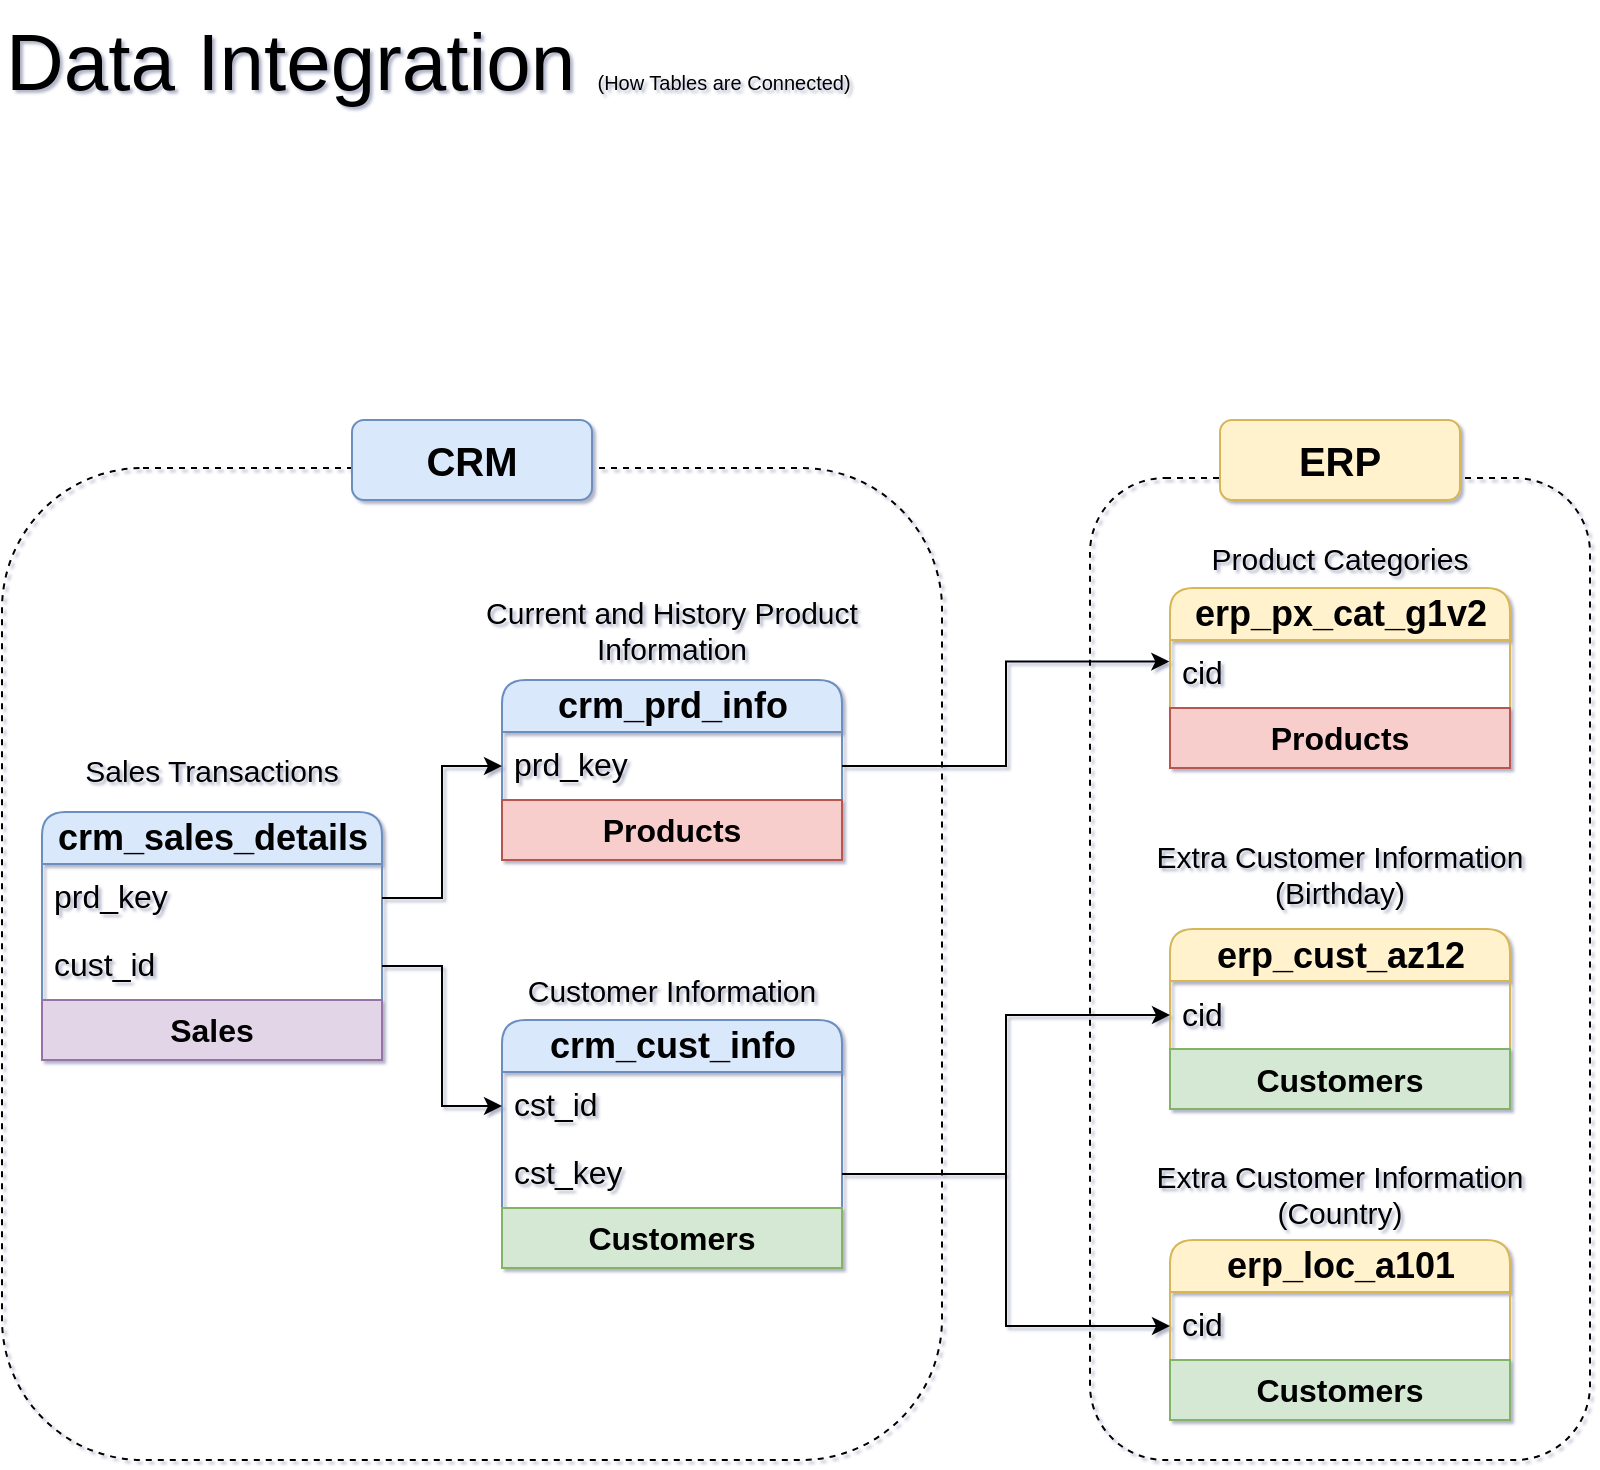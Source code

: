 <mxfile scale="1" border="0" version="27.0.9">
  <diagram name="Page-1" id="ZO3WI9TBQkAjl9TfC57V">
    <mxGraphModel dx="1042" dy="623" grid="1" gridSize="10" guides="1" tooltips="1" connect="1" arrows="1" fold="1" page="1" pageScale="1" pageWidth="1200" pageHeight="1920" background="none" math="0" shadow="1">
      <root>
        <mxCell id="0" />
        <mxCell id="1" parent="0" />
        <mxCell id="u8hdL_Qs9928aDz1gfob-2" value="" style="rounded=1;whiteSpace=wrap;html=1;fillColor=none;dashed=1;" parent="1" vertex="1">
          <mxGeometry x="30" y="294" width="470" height="496" as="geometry" />
        </mxCell>
        <mxCell id="u8hdL_Qs9928aDz1gfob-4" value="" style="rounded=1;whiteSpace=wrap;html=1;fillColor=none;dashed=1;" parent="1" vertex="1">
          <mxGeometry x="574" y="299" width="250" height="491" as="geometry" />
        </mxCell>
        <mxCell id="nb4hkocIdsf9RyJtfris-9" value="&lt;b&gt;&lt;font style=&quot;font-size: 18px;&quot;&gt;crm_cust_info&lt;/font&gt;&lt;/b&gt;" style="swimlane;fontStyle=0;childLayout=stackLayout;horizontal=1;startSize=26;fillColor=#dae8fc;horizontalStack=0;resizeParent=1;resizeParentMax=0;resizeLast=0;collapsible=1;marginBottom=0;html=1;rounded=1;strokeColor=#6c8ebf;" parent="1" vertex="1">
          <mxGeometry x="280" y="570" width="170" height="124" as="geometry" />
        </mxCell>
        <mxCell id="nb4hkocIdsf9RyJtfris-10" value="&lt;font style=&quot;font-size: 16px;&quot;&gt;cst_id&lt;/font&gt;" style="text;strokeColor=none;fillColor=none;align=left;verticalAlign=top;spacingLeft=4;spacingRight=4;overflow=hidden;rotatable=0;points=[[0,0.5],[1,0.5]];portConstraint=eastwest;whiteSpace=wrap;html=1;" parent="nb4hkocIdsf9RyJtfris-9" vertex="1">
          <mxGeometry y="26" width="170" height="34" as="geometry" />
        </mxCell>
        <mxCell id="nb4hkocIdsf9RyJtfris-31" value="&lt;font style=&quot;font-size: 16px;&quot;&gt;cst_key&lt;/font&gt;" style="text;strokeColor=none;fillColor=none;align=left;verticalAlign=top;spacingLeft=4;spacingRight=4;overflow=hidden;rotatable=0;points=[[0,0.5],[1,0.5]];portConstraint=eastwest;whiteSpace=wrap;html=1;" parent="nb4hkocIdsf9RyJtfris-9" vertex="1">
          <mxGeometry y="60" width="170" height="34" as="geometry" />
        </mxCell>
        <mxCell id="5AuRp_iySyUQa7WNmp_m-5" value="&lt;font style=&quot;font-size: 16px;&quot;&gt;&lt;b style=&quot;&quot;&gt;Customers&lt;/b&gt;&lt;/font&gt;" style="text;html=1;strokeColor=#82b366;fillColor=#d5e8d4;align=center;verticalAlign=middle;whiteSpace=wrap;overflow=hidden;" parent="nb4hkocIdsf9RyJtfris-9" vertex="1">
          <mxGeometry y="94" width="170" height="30" as="geometry" />
        </mxCell>
        <mxCell id="nb4hkocIdsf9RyJtfris-1" value="Data Integration&amp;nbsp;&lt;span style=&quot;background-color: transparent; color: light-dark(rgb(0, 0, 0), rgb(255, 255, 255)); font-size: x-small;&quot;&gt;(How Tables are Connected)&lt;/span&gt;" style="rounded=0;whiteSpace=wrap;html=1;fillColor=none;strokeColor=none;fontSize=40;align=left;" parent="1" vertex="1">
          <mxGeometry x="30" y="60" width="610" height="60" as="geometry" />
        </mxCell>
        <mxCell id="nb4hkocIdsf9RyJtfris-17" value="&lt;span style=&quot;font-size: 18px;&quot;&gt;&lt;b&gt;crm_sales_details&lt;/b&gt;&lt;/span&gt;" style="swimlane;fontStyle=0;childLayout=stackLayout;horizontal=1;startSize=26;fillColor=#dae8fc;horizontalStack=0;resizeParent=1;resizeParentMax=0;resizeLast=0;collapsible=1;marginBottom=0;html=1;rounded=1;strokeColor=#6c8ebf;" parent="1" vertex="1">
          <mxGeometry x="50" y="466" width="170" height="124" as="geometry" />
        </mxCell>
        <mxCell id="nb4hkocIdsf9RyJtfris-18" value="&lt;font style=&quot;font-size: 16px;&quot;&gt;prd_key&lt;/font&gt;" style="text;strokeColor=none;fillColor=none;align=left;verticalAlign=top;spacingLeft=4;spacingRight=4;overflow=hidden;rotatable=0;points=[[0,0.5],[1,0.5]];portConstraint=eastwest;whiteSpace=wrap;html=1;shadow=0;textShadow=0;" parent="nb4hkocIdsf9RyJtfris-17" vertex="1">
          <mxGeometry y="26" width="170" height="34" as="geometry" />
        </mxCell>
        <mxCell id="nb4hkocIdsf9RyJtfris-22" value="&lt;span style=&quot;font-size: 16px;&quot;&gt;cust_id&lt;/span&gt;" style="text;strokeColor=none;fillColor=none;align=left;verticalAlign=top;spacingLeft=4;spacingRight=4;overflow=hidden;rotatable=0;points=[[0,0.5],[1,0.5]];portConstraint=eastwest;whiteSpace=wrap;html=1;shadow=0;textShadow=0;" parent="nb4hkocIdsf9RyJtfris-17" vertex="1">
          <mxGeometry y="60" width="170" height="34" as="geometry" />
        </mxCell>
        <mxCell id="5AuRp_iySyUQa7WNmp_m-8" value="&lt;font style=&quot;font-size: 16px;&quot;&gt;&lt;b style=&quot;&quot;&gt;Sales&lt;/b&gt;&lt;/font&gt;" style="text;html=1;strokeColor=#9673a6;fillColor=#e1d5e7;align=center;verticalAlign=middle;whiteSpace=wrap;overflow=hidden;" parent="nb4hkocIdsf9RyJtfris-17" vertex="1">
          <mxGeometry y="94" width="170" height="30" as="geometry" />
        </mxCell>
        <mxCell id="nb4hkocIdsf9RyJtfris-15" value="&lt;span style=&quot;font-size: 18px;&quot;&gt;&lt;b&gt;crm_prd_info&lt;/b&gt;&lt;/span&gt;" style="swimlane;fontStyle=0;childLayout=stackLayout;horizontal=1;startSize=26;fillColor=#dae8fc;horizontalStack=0;resizeParent=1;resizeParentMax=0;resizeLast=0;collapsible=1;marginBottom=0;html=1;rounded=1;strokeColor=#6c8ebf;" parent="1" vertex="1">
          <mxGeometry x="280" y="400" width="170" height="90" as="geometry" />
        </mxCell>
        <mxCell id="nb4hkocIdsf9RyJtfris-16" value="&lt;font style=&quot;font-size: 16px;&quot;&gt;prd_key&lt;/font&gt;" style="text;strokeColor=none;fillColor=none;align=left;verticalAlign=top;spacingLeft=4;spacingRight=4;overflow=hidden;rotatable=0;points=[[0,0.5],[1,0.5]];portConstraint=eastwest;whiteSpace=wrap;html=1;" parent="nb4hkocIdsf9RyJtfris-15" vertex="1">
          <mxGeometry y="26" width="170" height="34" as="geometry" />
        </mxCell>
        <mxCell id="5AuRp_iySyUQa7WNmp_m-1" value="&lt;font style=&quot;font-size: 16px;&quot;&gt;&lt;b style=&quot;&quot;&gt;Products&lt;/b&gt;&lt;/font&gt;" style="text;html=1;strokeColor=#b85450;fillColor=#f8cecc;align=center;verticalAlign=middle;whiteSpace=wrap;overflow=hidden;" parent="nb4hkocIdsf9RyJtfris-15" vertex="1">
          <mxGeometry y="60" width="170" height="30" as="geometry" />
        </mxCell>
        <mxCell id="nb4hkocIdsf9RyJtfris-23" style="edgeStyle=orthogonalEdgeStyle;rounded=0;orthogonalLoop=1;jettySize=auto;html=1;entryX=0;entryY=0.5;entryDx=0;entryDy=0;" parent="1" source="nb4hkocIdsf9RyJtfris-18" target="nb4hkocIdsf9RyJtfris-16" edge="1">
          <mxGeometry relative="1" as="geometry" />
        </mxCell>
        <mxCell id="nb4hkocIdsf9RyJtfris-24" style="edgeStyle=orthogonalEdgeStyle;rounded=0;orthogonalLoop=1;jettySize=auto;html=1;entryX=0;entryY=0.5;entryDx=0;entryDy=0;" parent="1" source="nb4hkocIdsf9RyJtfris-22" target="nb4hkocIdsf9RyJtfris-10" edge="1">
          <mxGeometry relative="1" as="geometry" />
        </mxCell>
        <mxCell id="nb4hkocIdsf9RyJtfris-25" value="&lt;span style=&quot;font-size: 18px;&quot;&gt;&lt;b&gt;erp_cust_az12&lt;/b&gt;&lt;/span&gt;" style="swimlane;fontStyle=0;childLayout=stackLayout;horizontal=1;startSize=26;fillColor=#fff2cc;horizontalStack=0;resizeParent=1;resizeParentMax=0;resizeLast=0;collapsible=1;marginBottom=0;html=1;rounded=1;strokeColor=#d6b656;" parent="1" vertex="1">
          <mxGeometry x="614" y="524.5" width="170" height="90" as="geometry" />
        </mxCell>
        <mxCell id="nb4hkocIdsf9RyJtfris-26" value="&lt;font style=&quot;font-size: 16px;&quot;&gt;cid&lt;/font&gt;" style="text;strokeColor=none;fillColor=none;align=left;verticalAlign=top;spacingLeft=4;spacingRight=4;overflow=hidden;rotatable=0;points=[[0,0.5],[1,0.5]];portConstraint=eastwest;whiteSpace=wrap;html=1;" parent="nb4hkocIdsf9RyJtfris-25" vertex="1">
          <mxGeometry y="26" width="170" height="34" as="geometry" />
        </mxCell>
        <mxCell id="5AuRp_iySyUQa7WNmp_m-7" value="&lt;font style=&quot;font-size: 16px;&quot;&gt;&lt;b style=&quot;&quot;&gt;Customers&lt;/b&gt;&lt;/font&gt;" style="text;html=1;strokeColor=#82b366;fillColor=#d5e8d4;align=center;verticalAlign=middle;whiteSpace=wrap;overflow=hidden;" parent="nb4hkocIdsf9RyJtfris-25" vertex="1">
          <mxGeometry y="60" width="170" height="30" as="geometry" />
        </mxCell>
        <mxCell id="nb4hkocIdsf9RyJtfris-27" value="&lt;span style=&quot;font-size: 18px;&quot;&gt;&lt;b&gt;erp_loc_a101&lt;/b&gt;&lt;/span&gt;" style="swimlane;fontStyle=0;childLayout=stackLayout;horizontal=1;startSize=26;fillColor=#fff2cc;horizontalStack=0;resizeParent=1;resizeParentMax=0;resizeLast=0;collapsible=1;marginBottom=0;html=1;rounded=1;strokeColor=#d6b656;" parent="1" vertex="1">
          <mxGeometry x="614" y="680" width="170" height="90" as="geometry" />
        </mxCell>
        <mxCell id="nb4hkocIdsf9RyJtfris-28" value="&lt;font style=&quot;font-size: 16px;&quot;&gt;cid&lt;/font&gt;" style="text;strokeColor=none;fillColor=none;align=left;verticalAlign=top;spacingLeft=4;spacingRight=4;overflow=hidden;rotatable=0;points=[[0,0.5],[1,0.5]];portConstraint=eastwest;whiteSpace=wrap;html=1;" parent="nb4hkocIdsf9RyJtfris-27" vertex="1">
          <mxGeometry y="26" width="170" height="34" as="geometry" />
        </mxCell>
        <mxCell id="5AuRp_iySyUQa7WNmp_m-6" value="&lt;font style=&quot;font-size: 16px;&quot;&gt;&lt;b style=&quot;&quot;&gt;Customers&lt;/b&gt;&lt;/font&gt;" style="text;html=1;strokeColor=#82b366;fillColor=#d5e8d4;align=center;verticalAlign=middle;whiteSpace=wrap;overflow=hidden;" parent="nb4hkocIdsf9RyJtfris-27" vertex="1">
          <mxGeometry y="60" width="170" height="30" as="geometry" />
        </mxCell>
        <mxCell id="nb4hkocIdsf9RyJtfris-29" value="&lt;span style=&quot;font-size: 18px;&quot;&gt;&lt;b&gt;erp_px_cat_g1v2&lt;/b&gt;&lt;/span&gt;" style="swimlane;fontStyle=0;childLayout=stackLayout;horizontal=1;startSize=26;fillColor=#fff2cc;horizontalStack=0;resizeParent=1;resizeParentMax=0;resizeLast=0;collapsible=1;marginBottom=0;html=1;rounded=1;strokeColor=#d6b656;" parent="1" vertex="1">
          <mxGeometry x="614" y="354" width="170" height="90" as="geometry" />
        </mxCell>
        <mxCell id="nb4hkocIdsf9RyJtfris-30" value="&lt;font style=&quot;font-size: 16px;&quot;&gt;cid&lt;/font&gt;" style="text;strokeColor=none;fillColor=none;align=left;verticalAlign=top;spacingLeft=4;spacingRight=4;overflow=hidden;rotatable=0;points=[[0,0.5],[1,0.5]];portConstraint=eastwest;whiteSpace=wrap;html=1;" parent="nb4hkocIdsf9RyJtfris-29" vertex="1">
          <mxGeometry y="26" width="170" height="34" as="geometry" />
        </mxCell>
        <mxCell id="5AuRp_iySyUQa7WNmp_m-4" value="&lt;font style=&quot;font-size: 16px;&quot;&gt;&lt;b style=&quot;&quot;&gt;Products&lt;/b&gt;&lt;/font&gt;" style="text;html=1;strokeColor=#b85450;fillColor=#f8cecc;align=center;verticalAlign=middle;whiteSpace=wrap;overflow=hidden;" parent="nb4hkocIdsf9RyJtfris-29" vertex="1">
          <mxGeometry y="60" width="170" height="30" as="geometry" />
        </mxCell>
        <mxCell id="nb4hkocIdsf9RyJtfris-32" style="edgeStyle=orthogonalEdgeStyle;rounded=0;orthogonalLoop=1;jettySize=auto;html=1;entryX=0;entryY=0.5;entryDx=0;entryDy=0;" parent="1" source="nb4hkocIdsf9RyJtfris-31" target="nb4hkocIdsf9RyJtfris-28" edge="1">
          <mxGeometry relative="1" as="geometry" />
        </mxCell>
        <mxCell id="nb4hkocIdsf9RyJtfris-34" style="edgeStyle=orthogonalEdgeStyle;rounded=0;orthogonalLoop=1;jettySize=auto;html=1;entryX=-0.002;entryY=0.318;entryDx=0;entryDy=0;entryPerimeter=0;" parent="1" source="nb4hkocIdsf9RyJtfris-16" target="nb4hkocIdsf9RyJtfris-30" edge="1">
          <mxGeometry relative="1" as="geometry" />
        </mxCell>
        <mxCell id="u8hdL_Qs9928aDz1gfob-3" style="edgeStyle=orthogonalEdgeStyle;rounded=0;orthogonalLoop=1;jettySize=auto;html=1;entryX=0;entryY=0.5;entryDx=0;entryDy=0;" parent="1" source="nb4hkocIdsf9RyJtfris-31" target="nb4hkocIdsf9RyJtfris-26" edge="1">
          <mxGeometry relative="1" as="geometry" />
        </mxCell>
        <mxCell id="u8hdL_Qs9928aDz1gfob-8" value="&lt;font&gt;Sales Transactions&lt;/font&gt;" style="rounded=1;whiteSpace=wrap;html=1;fillColor=none;strokeColor=none;fontSize=15;" parent="1" vertex="1">
          <mxGeometry x="30" y="430" width="210" height="30" as="geometry" />
        </mxCell>
        <mxCell id="u8hdL_Qs9928aDz1gfob-9" value="&lt;font style=&quot;font-size: 15px;&quot;&gt;Customer Information&lt;/font&gt;" style="rounded=1;whiteSpace=wrap;html=1;fillColor=none;strokeColor=none;" parent="1" vertex="1">
          <mxGeometry x="260" y="540" width="210" height="30" as="geometry" />
        </mxCell>
        <mxCell id="u8hdL_Qs9928aDz1gfob-10" value="&lt;font style=&quot;font-size: 15px;&quot;&gt;Current and History Product Information&lt;/font&gt;" style="rounded=1;whiteSpace=wrap;html=1;fillColor=none;strokeColor=none;" parent="1" vertex="1">
          <mxGeometry x="260" y="360" width="210" height="30" as="geometry" />
        </mxCell>
        <mxCell id="u8hdL_Qs9928aDz1gfob-12" value="&lt;font style=&quot;font-size: 15px;&quot;&gt;Extra Customer Information&lt;/font&gt;&lt;div&gt;&lt;span style=&quot;font-size: 15px;&quot;&gt;(Birthday)&lt;/span&gt;&lt;/div&gt;" style="rounded=1;whiteSpace=wrap;html=1;fillColor=none;strokeColor=none;" parent="1" vertex="1">
          <mxGeometry x="594" y="480" width="210" height="34" as="geometry" />
        </mxCell>
        <mxCell id="u8hdL_Qs9928aDz1gfob-13" value="&lt;font&gt;Product Categories&lt;/font&gt;" style="rounded=1;whiteSpace=wrap;html=1;fillColor=none;strokeColor=none;fontSize=15;" parent="1" vertex="1">
          <mxGeometry x="594" y="324" width="210" height="30" as="geometry" />
        </mxCell>
        <mxCell id="u8hdL_Qs9928aDz1gfob-14" value="&lt;font style=&quot;font-size: 15px;&quot;&gt;Extra Customer Information&lt;/font&gt;&lt;div&gt;&lt;span style=&quot;font-size: 15px;&quot;&gt;(Country)&lt;/span&gt;&lt;/div&gt;" style="rounded=1;whiteSpace=wrap;html=1;fillColor=none;strokeColor=none;" parent="1" vertex="1">
          <mxGeometry x="594" y="640" width="210" height="34" as="geometry" />
        </mxCell>
        <mxCell id="u8hdL_Qs9928aDz1gfob-16" value="&lt;b&gt;&lt;font style=&quot;font-size: 20px;&quot;&gt;CRM&lt;/font&gt;&lt;/b&gt;" style="rounded=1;whiteSpace=wrap;html=1;fillColor=#dae8fc;strokeColor=#6c8ebf;" parent="1" vertex="1">
          <mxGeometry x="205" y="270" width="120" height="40" as="geometry" />
        </mxCell>
        <mxCell id="u8hdL_Qs9928aDz1gfob-17" value="&lt;b&gt;&lt;font style=&quot;font-size: 20px;&quot;&gt;ERP&lt;/font&gt;&lt;/b&gt;" style="rounded=1;whiteSpace=wrap;html=1;fillColor=#fff2cc;strokeColor=#d6b656;" parent="1" vertex="1">
          <mxGeometry x="639" y="270" width="120" height="40" as="geometry" />
        </mxCell>
      </root>
    </mxGraphModel>
  </diagram>
</mxfile>

